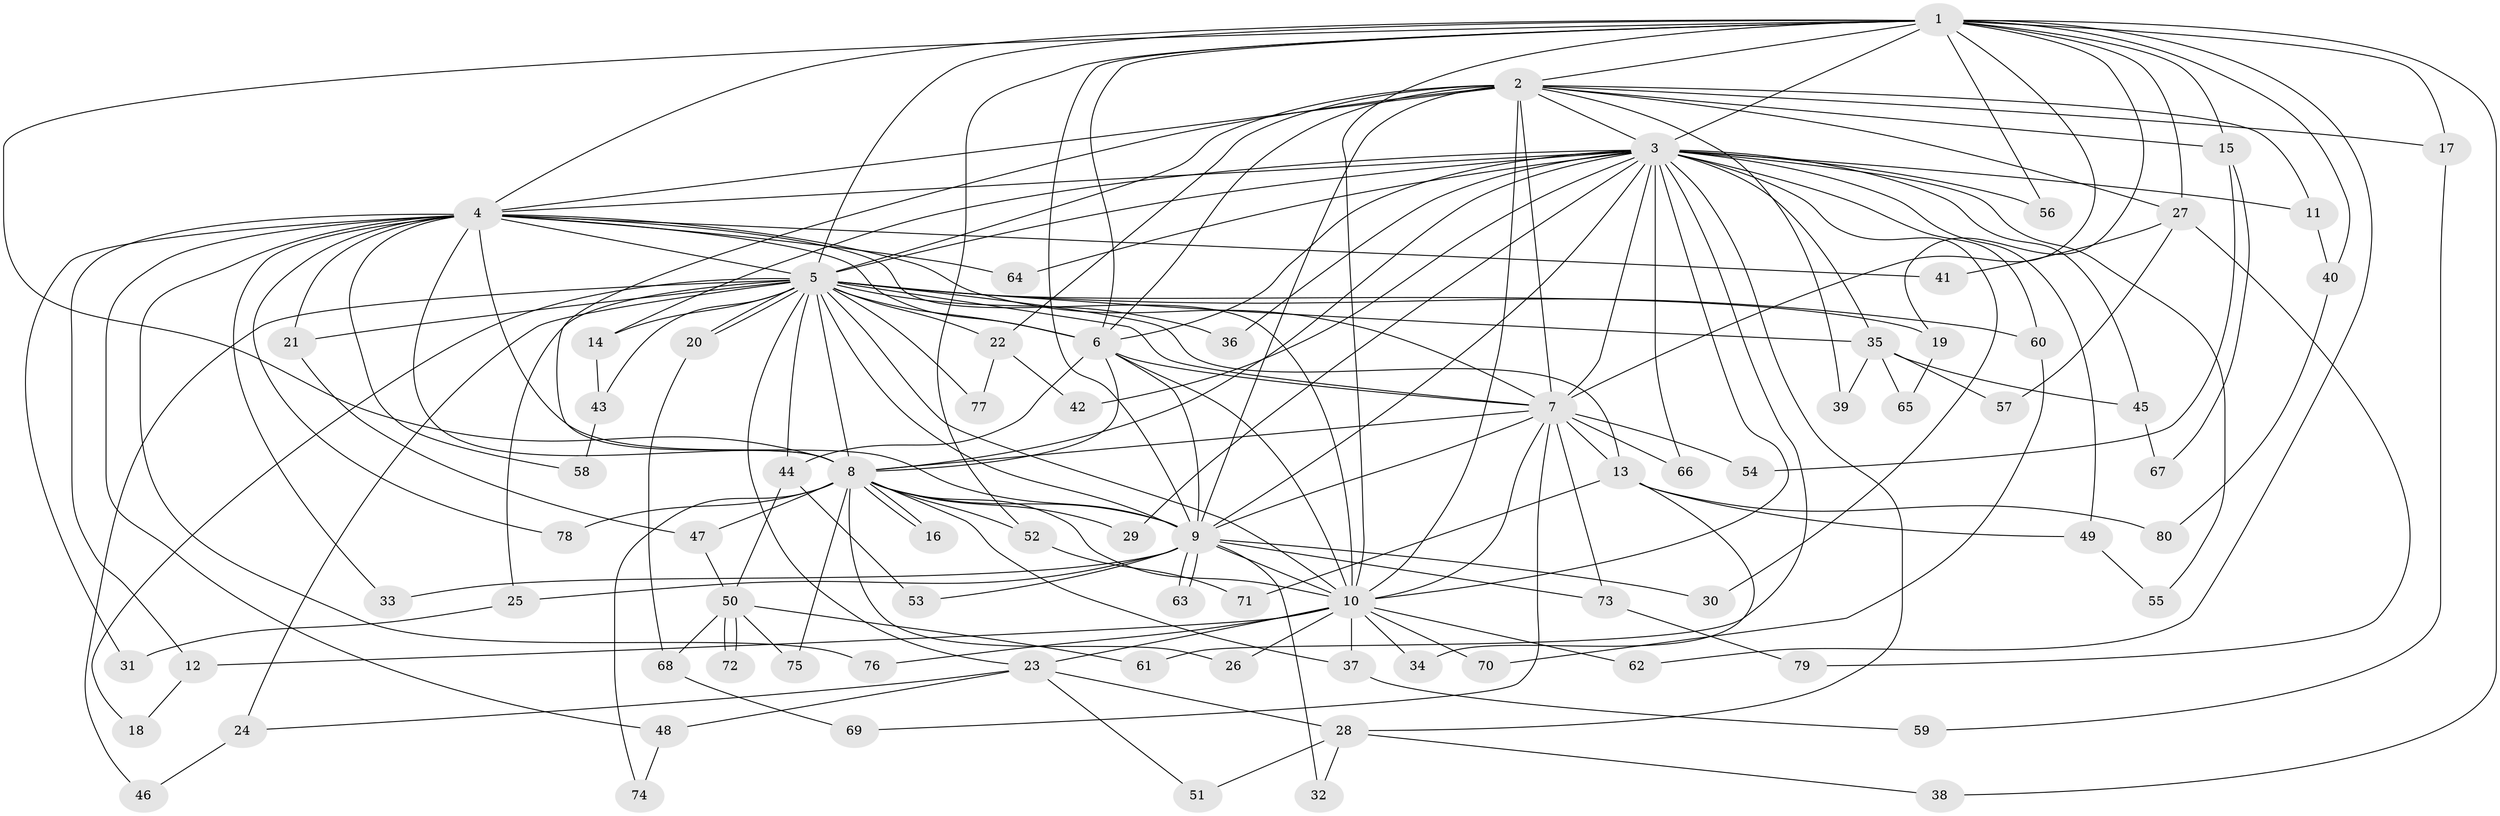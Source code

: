 // coarse degree distribution, {28: 0.017543859649122806, 14: 0.017543859649122806, 18: 0.03508771929824561, 22: 0.017543859649122806, 10: 0.017543859649122806, 12: 0.017543859649122806, 15: 0.017543859649122806, 16: 0.017543859649122806, 3: 0.2631578947368421, 6: 0.03508771929824561, 4: 0.05263157894736842, 2: 0.42105263157894735, 5: 0.03508771929824561, 7: 0.017543859649122806, 1: 0.017543859649122806}
// Generated by graph-tools (version 1.1) at 2025/51/02/27/25 19:51:41]
// undirected, 80 vertices, 185 edges
graph export_dot {
graph [start="1"]
  node [color=gray90,style=filled];
  1;
  2;
  3;
  4;
  5;
  6;
  7;
  8;
  9;
  10;
  11;
  12;
  13;
  14;
  15;
  16;
  17;
  18;
  19;
  20;
  21;
  22;
  23;
  24;
  25;
  26;
  27;
  28;
  29;
  30;
  31;
  32;
  33;
  34;
  35;
  36;
  37;
  38;
  39;
  40;
  41;
  42;
  43;
  44;
  45;
  46;
  47;
  48;
  49;
  50;
  51;
  52;
  53;
  54;
  55;
  56;
  57;
  58;
  59;
  60;
  61;
  62;
  63;
  64;
  65;
  66;
  67;
  68;
  69;
  70;
  71;
  72;
  73;
  74;
  75;
  76;
  77;
  78;
  79;
  80;
  1 -- 2;
  1 -- 3;
  1 -- 4;
  1 -- 5;
  1 -- 6;
  1 -- 7;
  1 -- 8;
  1 -- 9;
  1 -- 10;
  1 -- 15;
  1 -- 17;
  1 -- 19;
  1 -- 27;
  1 -- 38;
  1 -- 40;
  1 -- 52;
  1 -- 56;
  1 -- 62;
  2 -- 3;
  2 -- 4;
  2 -- 5;
  2 -- 6;
  2 -- 7;
  2 -- 8;
  2 -- 9;
  2 -- 10;
  2 -- 11;
  2 -- 15;
  2 -- 17;
  2 -- 22;
  2 -- 27;
  2 -- 39;
  3 -- 4;
  3 -- 5;
  3 -- 6;
  3 -- 7;
  3 -- 8;
  3 -- 9;
  3 -- 10;
  3 -- 11;
  3 -- 14;
  3 -- 28;
  3 -- 29;
  3 -- 30;
  3 -- 35;
  3 -- 36;
  3 -- 42;
  3 -- 45;
  3 -- 49;
  3 -- 55;
  3 -- 56;
  3 -- 60;
  3 -- 61;
  3 -- 64;
  3 -- 66;
  4 -- 5;
  4 -- 6;
  4 -- 7;
  4 -- 8;
  4 -- 9;
  4 -- 10;
  4 -- 12;
  4 -- 21;
  4 -- 31;
  4 -- 33;
  4 -- 41;
  4 -- 48;
  4 -- 58;
  4 -- 64;
  4 -- 76;
  4 -- 78;
  5 -- 6;
  5 -- 7;
  5 -- 8;
  5 -- 9;
  5 -- 10;
  5 -- 13;
  5 -- 14;
  5 -- 18;
  5 -- 19;
  5 -- 20;
  5 -- 20;
  5 -- 21;
  5 -- 22;
  5 -- 23;
  5 -- 24;
  5 -- 25;
  5 -- 35;
  5 -- 36;
  5 -- 43;
  5 -- 44;
  5 -- 46;
  5 -- 60;
  5 -- 77;
  6 -- 7;
  6 -- 8;
  6 -- 9;
  6 -- 10;
  6 -- 44;
  7 -- 8;
  7 -- 9;
  7 -- 10;
  7 -- 13;
  7 -- 54;
  7 -- 66;
  7 -- 69;
  7 -- 73;
  8 -- 9;
  8 -- 10;
  8 -- 16;
  8 -- 16;
  8 -- 26;
  8 -- 29;
  8 -- 37;
  8 -- 47;
  8 -- 52;
  8 -- 74;
  8 -- 75;
  8 -- 78;
  9 -- 10;
  9 -- 25;
  9 -- 30;
  9 -- 32;
  9 -- 33;
  9 -- 53;
  9 -- 63;
  9 -- 63;
  9 -- 73;
  10 -- 12;
  10 -- 23;
  10 -- 26;
  10 -- 34;
  10 -- 37;
  10 -- 62;
  10 -- 70;
  10 -- 76;
  11 -- 40;
  12 -- 18;
  13 -- 34;
  13 -- 49;
  13 -- 71;
  13 -- 80;
  14 -- 43;
  15 -- 54;
  15 -- 67;
  17 -- 59;
  19 -- 65;
  20 -- 68;
  21 -- 47;
  22 -- 42;
  22 -- 77;
  23 -- 24;
  23 -- 28;
  23 -- 48;
  23 -- 51;
  24 -- 46;
  25 -- 31;
  27 -- 41;
  27 -- 57;
  27 -- 79;
  28 -- 32;
  28 -- 38;
  28 -- 51;
  35 -- 39;
  35 -- 45;
  35 -- 57;
  35 -- 65;
  37 -- 59;
  40 -- 80;
  43 -- 58;
  44 -- 50;
  44 -- 53;
  45 -- 67;
  47 -- 50;
  48 -- 74;
  49 -- 55;
  50 -- 61;
  50 -- 68;
  50 -- 72;
  50 -- 72;
  50 -- 75;
  52 -- 71;
  60 -- 70;
  68 -- 69;
  73 -- 79;
}
